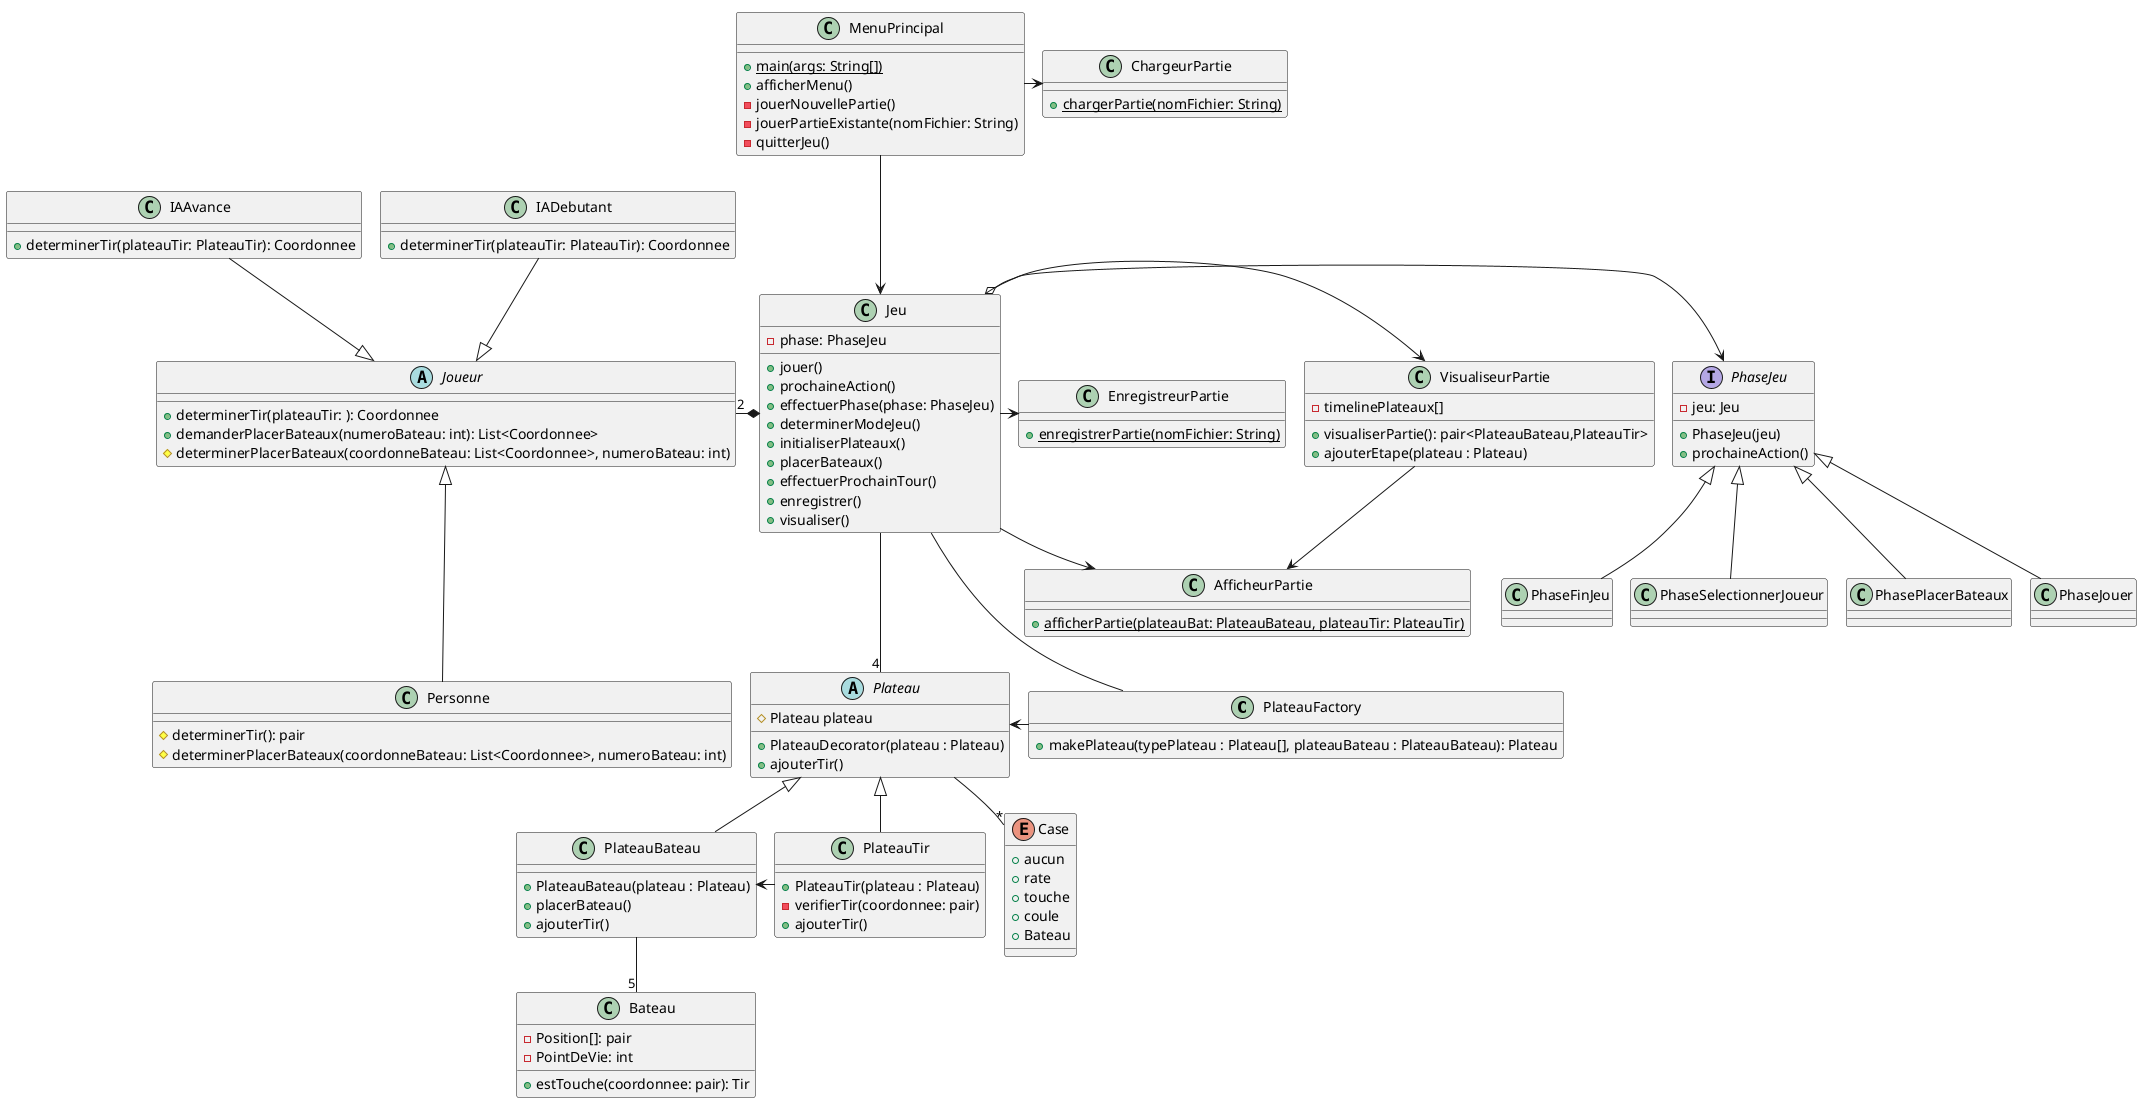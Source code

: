 @startuml
!pragma layout smetana
class PlateauFactory{
    + makePlateau(typePlateau : Plateau[], plateauBateau : PlateauBateau): Plateau
}

abstract class Plateau {
    # Plateau plateau
    + PlateauDecorator(plateau : Plateau)
    + ajouterTir()
}


abstract class Joueur{
    + determinerTir(plateauTir: ): Coordonnee
    + demanderPlacerBateaux(numeroBateau: int): List<Coordonnee>
    # determinerPlacerBateaux(coordonneBateau: List<Coordonnee>, numeroBateau: int)
}

class MenuPrincipal{
    + {static} main(args: String[])
    + afficherMenu()
    - jouerNouvellePartie()
    - jouerPartieExistante(nomFichier: String)
    - quitterJeu()
}

class Jeu {
    - phase: PhaseJeu
    + jouer()
    + prochaineAction()
    + effectuerPhase(phase: PhaseJeu)
    + determinerModeJeu()
    + initialiserPlateaux()
    + placerBateaux()
    + effectuerProchainTour()
    + enregistrer()
    + visualiser()
}

class PlateauBateau {
    + PlateauBateau(plateau : Plateau)
    + placerBateau()
    + ajouterTir()
}

class PlateauTir {
    + PlateauTir(plateau : Plateau)
    - verifierTir(coordonnee: pair)
    + ajouterTir()
}

class Bateau {
    - Position[]: pair
    - PointDeVie: int
    + estTouche(coordonnee: pair): Tir
}

enum Case {
    + aucun
    + rate
    + touche
    + coule
    + Bateau
}

class IADebutant {
    + determinerTir(plateauTir: PlateauTir): Coordonnee
}

class IAAvance{
    + determinerTir(plateauTir: PlateauTir): Coordonnee
}

class ChargeurPartie {
    + {static} chargerPartie(nomFichier: String)
}

class VisualiseurPartie {
    - timelinePlateaux[]
    + visualiserPartie(): pair<PlateauBateau,PlateauTir>
    + ajouterEtape(plateau : Plateau)
}

class AfficheurPartie {
    + {static} afficherPartie(plateauBat: PlateauBateau, plateauTir: PlateauTir)
}

class EnregistreurPartie {
    + {static} enregistrerPartie(nomFichier: String)
}

class Personne {
    # determinerTir(): pair
    # determinerPlacerBateaux(coordonneBateau: List<Coordonnee>, numeroBateau: int)
}

interface PhaseJeu {
    - jeu: Jeu
    + PhaseJeu(jeu)
    + prochaineAction()
}

class PhaseSelectionnerJoueur {}

class PhasePlacerBateaux {}

class PhaseJouer {}

class PhaseFinJeu {}

PhaseJeu <-left-o Jeu

PhaseSelectionnerJoueur -up-|> PhaseJeu
PhasePlacerBateaux -up-|> PhaseJeu
PhaseJouer -up-|> PhaseJeu
PhaseFinJeu -up-|> PhaseJeu


PlateauBateau -- "5" Bateau
Plateau <|-- PlateauBateau
Plateau <|-- PlateauTir
Jeu *-left- "2" Joueur
Jeu -right-> EnregistreurPartie
Jeu -right-> VisualiseurPartie
Jeu -right-> AfficheurPartie
MenuPrincipal -> ChargeurPartie
MenuPrincipal ---> Jeu
Jeu --- "4" Plateau
Plateau -down- "*" Case
Joueur <|-up- IADebutant
Joueur <|-up- IAAvance
Joueur <|-down-- Personne
PlateauBateau <- PlateauTir
VisualiseurPartie --> AfficheurPartie
PlateauFactory -left-> Plateau
Jeu --  PlateauFactory
@enduml
